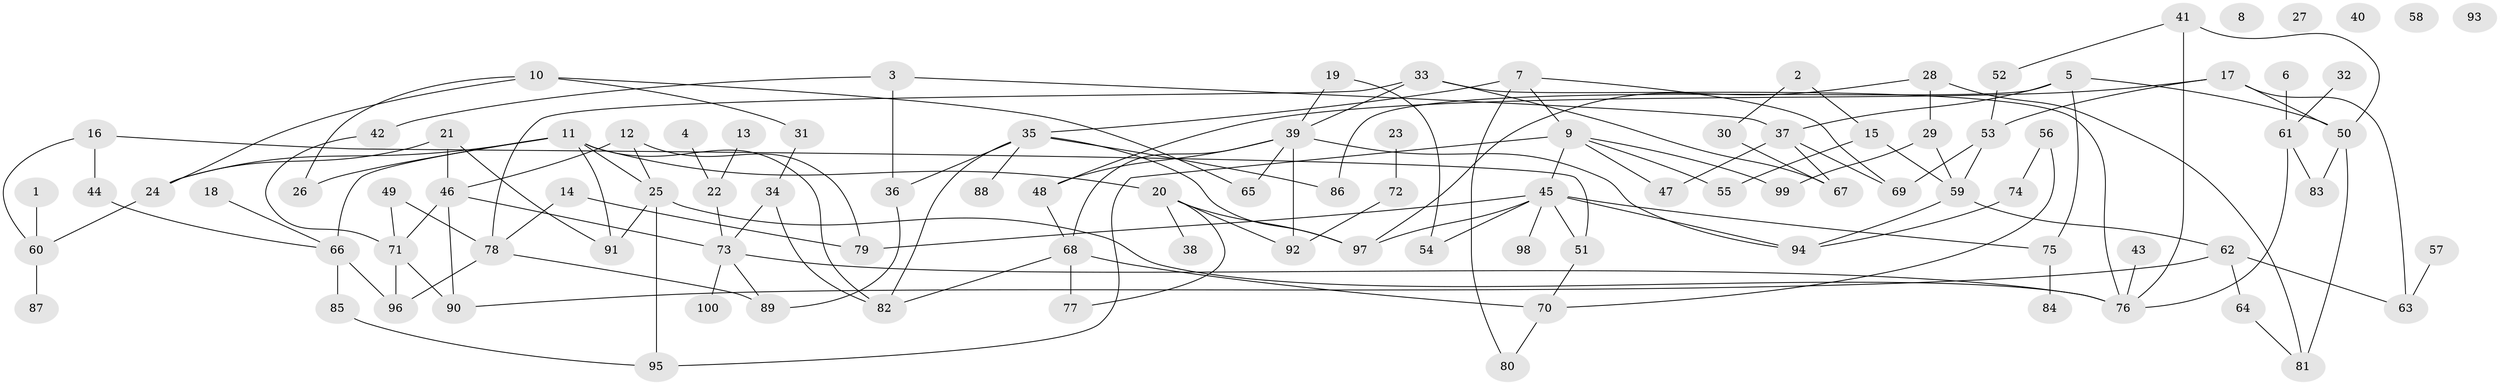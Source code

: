 // coarse degree distribution, {3: 0.17142857142857143, 4: 0.2, 2: 0.11428571428571428, 8: 0.14285714285714285, 6: 0.14285714285714285, 7: 0.08571428571428572, 1: 0.14285714285714285}
// Generated by graph-tools (version 1.1) at 2025/35/03/04/25 23:35:48]
// undirected, 100 vertices, 145 edges
graph export_dot {
  node [color=gray90,style=filled];
  1;
  2;
  3;
  4;
  5;
  6;
  7;
  8;
  9;
  10;
  11;
  12;
  13;
  14;
  15;
  16;
  17;
  18;
  19;
  20;
  21;
  22;
  23;
  24;
  25;
  26;
  27;
  28;
  29;
  30;
  31;
  32;
  33;
  34;
  35;
  36;
  37;
  38;
  39;
  40;
  41;
  42;
  43;
  44;
  45;
  46;
  47;
  48;
  49;
  50;
  51;
  52;
  53;
  54;
  55;
  56;
  57;
  58;
  59;
  60;
  61;
  62;
  63;
  64;
  65;
  66;
  67;
  68;
  69;
  70;
  71;
  72;
  73;
  74;
  75;
  76;
  77;
  78;
  79;
  80;
  81;
  82;
  83;
  84;
  85;
  86;
  87;
  88;
  89;
  90;
  91;
  92;
  93;
  94;
  95;
  96;
  97;
  98;
  99;
  100;
  1 -- 60;
  2 -- 15;
  2 -- 30;
  3 -- 36;
  3 -- 37;
  3 -- 42;
  4 -- 22;
  5 -- 37;
  5 -- 50;
  5 -- 75;
  5 -- 86;
  6 -- 61;
  7 -- 9;
  7 -- 35;
  7 -- 69;
  7 -- 80;
  9 -- 45;
  9 -- 47;
  9 -- 55;
  9 -- 95;
  9 -- 99;
  10 -- 24;
  10 -- 26;
  10 -- 31;
  10 -- 65;
  11 -- 20;
  11 -- 24;
  11 -- 25;
  11 -- 26;
  11 -- 66;
  11 -- 82;
  11 -- 91;
  12 -- 25;
  12 -- 46;
  12 -- 79;
  13 -- 22;
  14 -- 78;
  14 -- 79;
  15 -- 55;
  15 -- 59;
  16 -- 44;
  16 -- 51;
  16 -- 60;
  17 -- 48;
  17 -- 50;
  17 -- 53;
  17 -- 63;
  18 -- 66;
  19 -- 39;
  19 -- 54;
  20 -- 38;
  20 -- 77;
  20 -- 92;
  20 -- 97;
  21 -- 24;
  21 -- 46;
  21 -- 91;
  22 -- 73;
  23 -- 72;
  24 -- 60;
  25 -- 76;
  25 -- 91;
  25 -- 95;
  28 -- 29;
  28 -- 81;
  28 -- 97;
  29 -- 59;
  29 -- 99;
  30 -- 67;
  31 -- 34;
  32 -- 61;
  33 -- 39;
  33 -- 67;
  33 -- 76;
  33 -- 78;
  34 -- 73;
  34 -- 82;
  35 -- 36;
  35 -- 82;
  35 -- 86;
  35 -- 88;
  35 -- 97;
  36 -- 89;
  37 -- 47;
  37 -- 67;
  37 -- 69;
  39 -- 48;
  39 -- 65;
  39 -- 68;
  39 -- 92;
  39 -- 94;
  41 -- 50;
  41 -- 52;
  41 -- 76;
  42 -- 71;
  43 -- 76;
  44 -- 66;
  45 -- 51;
  45 -- 54;
  45 -- 75;
  45 -- 79;
  45 -- 94;
  45 -- 97;
  45 -- 98;
  46 -- 71;
  46 -- 73;
  46 -- 90;
  48 -- 68;
  49 -- 71;
  49 -- 78;
  50 -- 81;
  50 -- 83;
  51 -- 70;
  52 -- 53;
  53 -- 59;
  53 -- 69;
  56 -- 70;
  56 -- 74;
  57 -- 63;
  59 -- 62;
  59 -- 94;
  60 -- 87;
  61 -- 76;
  61 -- 83;
  62 -- 63;
  62 -- 64;
  62 -- 90;
  64 -- 81;
  66 -- 85;
  66 -- 96;
  68 -- 70;
  68 -- 77;
  68 -- 82;
  70 -- 80;
  71 -- 90;
  71 -- 96;
  72 -- 92;
  73 -- 76;
  73 -- 89;
  73 -- 100;
  74 -- 94;
  75 -- 84;
  78 -- 89;
  78 -- 96;
  85 -- 95;
}
